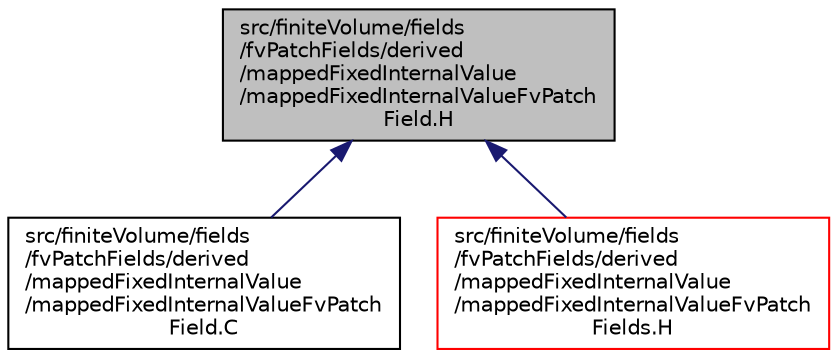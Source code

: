 digraph "src/finiteVolume/fields/fvPatchFields/derived/mappedFixedInternalValue/mappedFixedInternalValueFvPatchField.H"
{
  bgcolor="transparent";
  edge [fontname="Helvetica",fontsize="10",labelfontname="Helvetica",labelfontsize="10"];
  node [fontname="Helvetica",fontsize="10",shape=record];
  Node1 [label="src/finiteVolume/fields\l/fvPatchFields/derived\l/mappedFixedInternalValue\l/mappedFixedInternalValueFvPatch\lField.H",height=0.2,width=0.4,color="black", fillcolor="grey75", style="filled", fontcolor="black"];
  Node1 -> Node2 [dir="back",color="midnightblue",fontsize="10",style="solid",fontname="Helvetica"];
  Node2 [label="src/finiteVolume/fields\l/fvPatchFields/derived\l/mappedFixedInternalValue\l/mappedFixedInternalValueFvPatch\lField.C",height=0.2,width=0.4,color="black",URL="$a05518.html"];
  Node1 -> Node3 [dir="back",color="midnightblue",fontsize="10",style="solid",fontname="Helvetica"];
  Node3 [label="src/finiteVolume/fields\l/fvPatchFields/derived\l/mappedFixedInternalValue\l/mappedFixedInternalValueFvPatch\lFields.H",height=0.2,width=0.4,color="red",URL="$a05521.html"];
}
